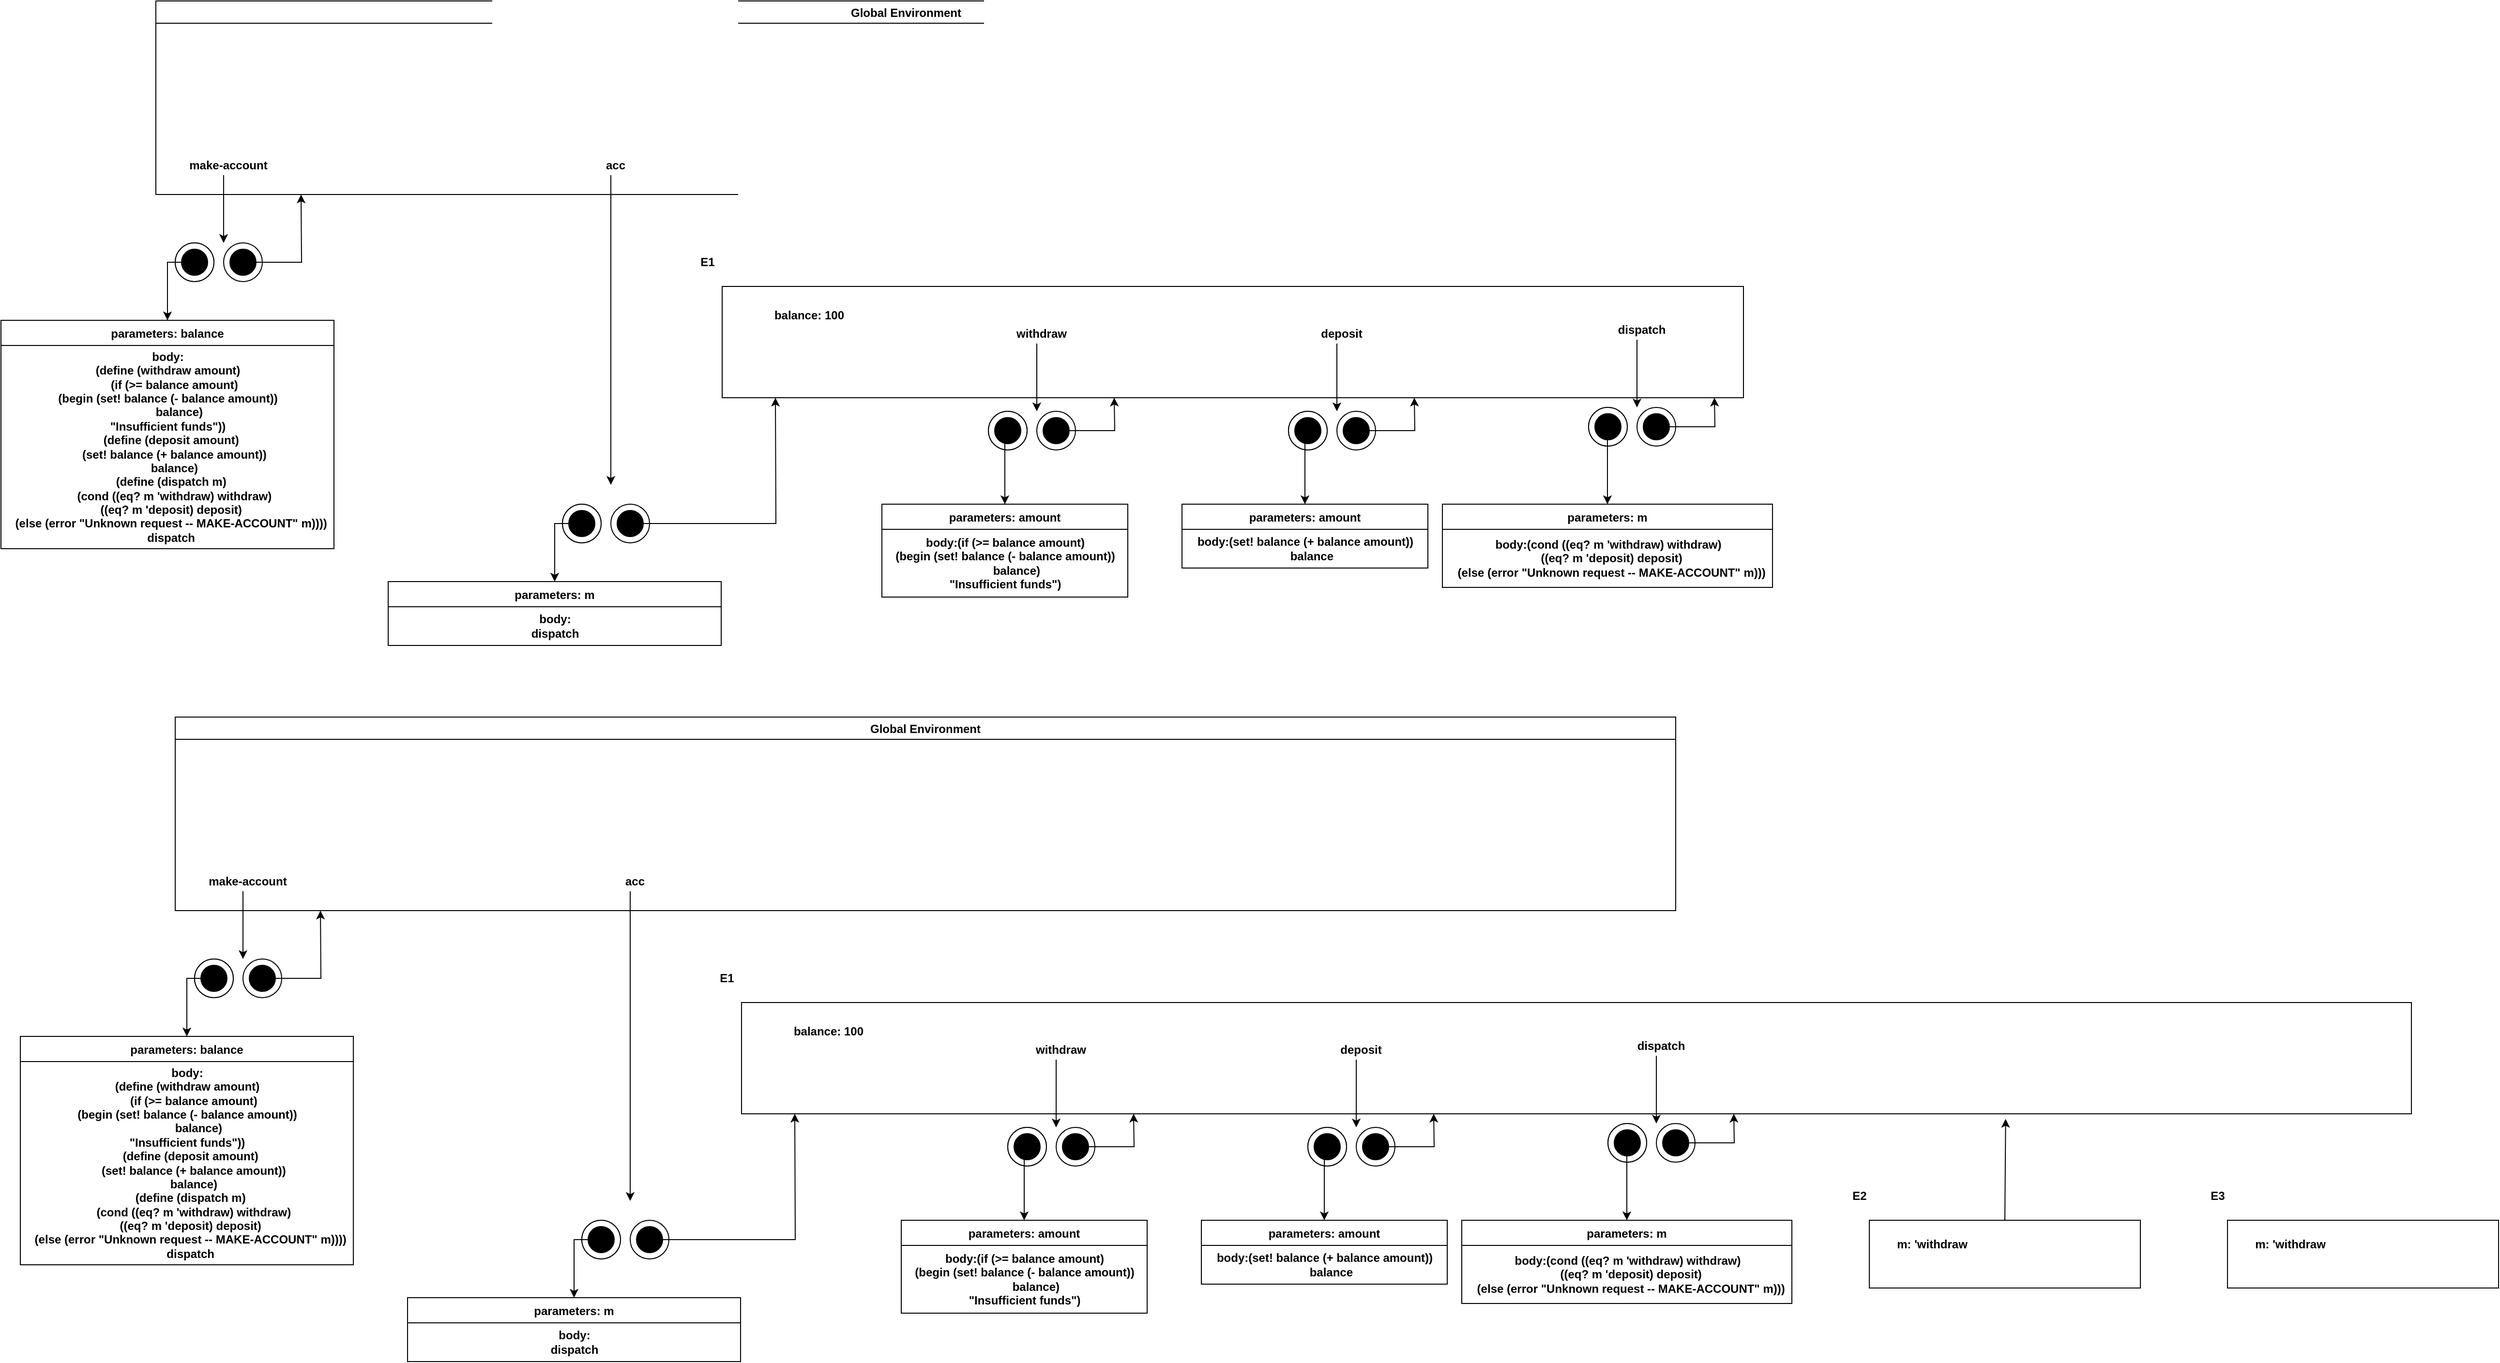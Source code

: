 <mxfile version="20.2.2" type="device"><diagram id="kfDIRKvqegw2uB67PyOM" name="Page-1"><mxGraphModel dx="2723" dy="1016" grid="1" gridSize="10" guides="1" tooltips="1" connect="1" arrows="1" fold="1" page="1" pageScale="1" pageWidth="827" pageHeight="1169" math="0" shadow="0"><root><mxCell id="0"/><mxCell id="1" parent="0"/><mxCell id="6qff64zCj-VwjpIvM6aq-5" value="Global Environment" style="swimlane;labelBackgroundColor=#ffffff;" parent="1" vertex="1"><mxGeometry x="140" y="210" width="1550" height="200" as="geometry"/></mxCell><mxCell id="6qff64zCj-VwjpIvM6aq-6" value="&lt;b&gt;make-account&lt;br&gt;&lt;/b&gt;" style="text;html=1;strokeColor=none;fillColor=none;align=center;verticalAlign=middle;whiteSpace=wrap;rounded=0;labelBackgroundColor=#ffffff;" parent="6qff64zCj-VwjpIvM6aq-5" vertex="1"><mxGeometry x="10" y="160" width="130" height="20" as="geometry"/></mxCell><mxCell id="6qff64zCj-VwjpIvM6aq-7" value="" style="group" parent="1" connectable="0" vertex="1"><mxGeometry x="160" y="460" width="40" height="40" as="geometry"/></mxCell><mxCell id="6qff64zCj-VwjpIvM6aq-8" value="" style="ellipse;whiteSpace=wrap;html=1;aspect=fixed;labelBackgroundColor=#ffffff;" parent="6qff64zCj-VwjpIvM6aq-7" vertex="1"><mxGeometry width="40" height="40" as="geometry"/></mxCell><mxCell id="6qff64zCj-VwjpIvM6aq-9" value="" style="ellipse;whiteSpace=wrap;html=1;aspect=fixed;labelBackgroundColor=#ffffff;strokeWidth=8;fillColor=#000000;" parent="6qff64zCj-VwjpIvM6aq-7" vertex="1"><mxGeometry x="10" y="10" width="20" height="20" as="geometry"/></mxCell><mxCell id="6qff64zCj-VwjpIvM6aq-10" value="" style="group" parent="1" connectable="0" vertex="1"><mxGeometry x="160" y="460" width="40" height="40" as="geometry"/></mxCell><mxCell id="6qff64zCj-VwjpIvM6aq-11" value="" style="ellipse;whiteSpace=wrap;html=1;aspect=fixed;labelBackgroundColor=#ffffff;" parent="6qff64zCj-VwjpIvM6aq-10" vertex="1"><mxGeometry width="40" height="40" as="geometry"/></mxCell><mxCell id="6qff64zCj-VwjpIvM6aq-12" value="" style="ellipse;whiteSpace=wrap;html=1;aspect=fixed;labelBackgroundColor=#ffffff;strokeWidth=8;fillColor=#000000;" parent="6qff64zCj-VwjpIvM6aq-10" vertex="1"><mxGeometry x="10" y="10" width="20" height="20" as="geometry"/></mxCell><mxCell id="6qff64zCj-VwjpIvM6aq-13" value="" style="group" parent="1" connectable="0" vertex="1"><mxGeometry x="210" y="460" width="40" height="40" as="geometry"/></mxCell><mxCell id="6qff64zCj-VwjpIvM6aq-14" value="" style="ellipse;whiteSpace=wrap;html=1;aspect=fixed;labelBackgroundColor=#ffffff;" parent="6qff64zCj-VwjpIvM6aq-13" vertex="1"><mxGeometry width="40" height="40" as="geometry"/></mxCell><mxCell id="6qff64zCj-VwjpIvM6aq-15" value="" style="ellipse;whiteSpace=wrap;html=1;aspect=fixed;labelBackgroundColor=#ffffff;strokeWidth=8;fillColor=#000000;" parent="6qff64zCj-VwjpIvM6aq-13" vertex="1"><mxGeometry x="10" y="10" width="20" height="20" as="geometry"/></mxCell><mxCell id="6qff64zCj-VwjpIvM6aq-16" style="edgeStyle=orthogonalEdgeStyle;rounded=0;orthogonalLoop=1;jettySize=auto;html=1;" parent="1" source="6qff64zCj-VwjpIvM6aq-6" edge="1"><mxGeometry relative="1" as="geometry"><mxPoint x="210" y="460" as="targetPoint"/><Array as="points"><mxPoint x="210" y="370"/></Array></mxGeometry></mxCell><mxCell id="6qff64zCj-VwjpIvM6aq-17" value="parameters: balance" style="swimlane;fontStyle=1;align=center;verticalAlign=top;childLayout=stackLayout;horizontal=1;startSize=26;horizontalStack=0;resizeParent=1;resizeParentMax=0;resizeLast=0;collapsible=1;marginBottom=0;" parent="1" vertex="1"><mxGeometry x="-20" y="540" width="344" height="236" as="geometry"/></mxCell><mxCell id="6qff64zCj-VwjpIvM6aq-18" value="&lt;b&gt;body: &lt;br&gt;&lt;/b&gt;&lt;span style=&quot;background-color: initial;&quot;&gt;&lt;b&gt;(define (withdraw amount)&lt;/b&gt;&lt;/span&gt;&lt;div&gt;&lt;b&gt;&amp;nbsp; &amp;nbsp; (if (&amp;gt;= balance amount)&lt;/b&gt;&lt;/div&gt;&lt;div&gt;&lt;b&gt;&lt;span style=&quot;&quot;&gt;&#9;&lt;/span&gt;(begin (set! balance (- balance amount))&lt;/b&gt;&lt;/div&gt;&lt;div&gt;&lt;b&gt;&lt;span style=&quot;&quot;&gt;&#9;&lt;/span&gt;&amp;nbsp; &amp;nbsp; &amp;nbsp; &amp;nbsp;balance)&lt;/b&gt;&lt;/div&gt;&lt;div&gt;&lt;b&gt;&lt;span style=&quot;&quot;&gt;&#9;&lt;/span&gt;&quot;Insufficient funds&quot;))&lt;/b&gt;&lt;/div&gt;&lt;div&gt;&lt;b&gt;&amp;nbsp; (define (deposit amount)&lt;/b&gt;&lt;/div&gt;&lt;div&gt;&lt;b&gt;&amp;nbsp; &amp;nbsp; (set! balance (+ balance amount))&lt;/b&gt;&lt;/div&gt;&lt;div&gt;&lt;b&gt;&amp;nbsp; &amp;nbsp; balance)&lt;/b&gt;&lt;/div&gt;&lt;div&gt;&lt;b&gt;&amp;nbsp; (define (dispatch m)&lt;/b&gt;&lt;/div&gt;&lt;div&gt;&lt;b&gt;&amp;nbsp; &amp;nbsp; (cond ((eq? m 'withdraw) withdraw)&lt;/b&gt;&lt;/div&gt;&lt;div&gt;&lt;b&gt;&lt;span style=&quot;&quot;&gt;&#9;&lt;/span&gt;&amp;nbsp; ((eq? m 'deposit) deposit)&lt;/b&gt;&lt;/div&gt;&lt;div&gt;&lt;b&gt;&lt;span style=&quot;&quot;&gt;&#9;&lt;/span&gt;&amp;nbsp; (else (error &quot;Unknown request -- MAKE-ACCOUNT&quot; m))))&lt;/b&gt;&lt;/div&gt;&lt;div&gt;&lt;b&gt;&amp;nbsp; dispatch&lt;/b&gt;&lt;/div&gt;" style="text;html=1;align=center;verticalAlign=middle;resizable=0;points=[];autosize=1;strokeColor=none;" parent="6qff64zCj-VwjpIvM6aq-17" vertex="1"><mxGeometry y="26" width="344" height="210" as="geometry"/></mxCell><mxCell id="6qff64zCj-VwjpIvM6aq-19" style="edgeStyle=orthogonalEdgeStyle;rounded=0;orthogonalLoop=1;jettySize=auto;html=1;exitX=0;exitY=0.5;exitDx=0;exitDy=0;entryX=0.5;entryY=0;entryDx=0;entryDy=0;" parent="1" source="6qff64zCj-VwjpIvM6aq-12" target="6qff64zCj-VwjpIvM6aq-17" edge="1"><mxGeometry relative="1" as="geometry"><Array as="points"><mxPoint x="152" y="480"/></Array></mxGeometry></mxCell><mxCell id="6qff64zCj-VwjpIvM6aq-20" style="edgeStyle=orthogonalEdgeStyle;rounded=0;orthogonalLoop=1;jettySize=auto;html=1;exitX=1;exitY=0.5;exitDx=0;exitDy=0;" parent="1" source="6qff64zCj-VwjpIvM6aq-15" edge="1"><mxGeometry relative="1" as="geometry"><mxPoint x="290" y="410" as="targetPoint"/></mxGeometry></mxCell><mxCell id="gnz-Uwk6L6IKroufZcI_-1" value="&lt;b&gt;acc&lt;br&gt;&lt;/b&gt;" style="text;html=1;strokeColor=none;fillColor=none;align=center;verticalAlign=middle;whiteSpace=wrap;rounded=0;labelBackgroundColor=#ffffff;" vertex="1" parent="1"><mxGeometry x="550" y="370" width="130" height="20" as="geometry"/></mxCell><mxCell id="gnz-Uwk6L6IKroufZcI_-2" value="" style="group" connectable="0" vertex="1" parent="1"><mxGeometry x="560" y="730" width="40" height="40" as="geometry"/></mxCell><mxCell id="gnz-Uwk6L6IKroufZcI_-3" value="" style="ellipse;whiteSpace=wrap;html=1;aspect=fixed;labelBackgroundColor=#ffffff;" vertex="1" parent="gnz-Uwk6L6IKroufZcI_-2"><mxGeometry width="40" height="40" as="geometry"/></mxCell><mxCell id="gnz-Uwk6L6IKroufZcI_-4" value="" style="ellipse;whiteSpace=wrap;html=1;aspect=fixed;labelBackgroundColor=#ffffff;strokeWidth=8;fillColor=#000000;" vertex="1" parent="gnz-Uwk6L6IKroufZcI_-2"><mxGeometry x="10" y="10" width="20" height="20" as="geometry"/></mxCell><mxCell id="gnz-Uwk6L6IKroufZcI_-5" value="" style="group" connectable="0" vertex="1" parent="1"><mxGeometry x="560" y="730" width="40" height="40" as="geometry"/></mxCell><mxCell id="gnz-Uwk6L6IKroufZcI_-6" value="" style="ellipse;whiteSpace=wrap;html=1;aspect=fixed;labelBackgroundColor=#ffffff;" vertex="1" parent="gnz-Uwk6L6IKroufZcI_-5"><mxGeometry width="40" height="40" as="geometry"/></mxCell><mxCell id="gnz-Uwk6L6IKroufZcI_-7" value="" style="ellipse;whiteSpace=wrap;html=1;aspect=fixed;labelBackgroundColor=#ffffff;strokeWidth=8;fillColor=#000000;" vertex="1" parent="gnz-Uwk6L6IKroufZcI_-5"><mxGeometry x="10" y="10" width="20" height="20" as="geometry"/></mxCell><mxCell id="gnz-Uwk6L6IKroufZcI_-8" value="" style="group" connectable="0" vertex="1" parent="1"><mxGeometry x="610" y="730" width="40" height="40" as="geometry"/></mxCell><mxCell id="gnz-Uwk6L6IKroufZcI_-9" value="" style="ellipse;whiteSpace=wrap;html=1;aspect=fixed;labelBackgroundColor=#ffffff;" vertex="1" parent="gnz-Uwk6L6IKroufZcI_-8"><mxGeometry width="40" height="40" as="geometry"/></mxCell><mxCell id="gnz-Uwk6L6IKroufZcI_-10" value="" style="ellipse;whiteSpace=wrap;html=1;aspect=fixed;labelBackgroundColor=#ffffff;strokeWidth=8;fillColor=#000000;" vertex="1" parent="gnz-Uwk6L6IKroufZcI_-8"><mxGeometry x="10" y="10" width="20" height="20" as="geometry"/></mxCell><mxCell id="gnz-Uwk6L6IKroufZcI_-11" style="edgeStyle=orthogonalEdgeStyle;rounded=0;orthogonalLoop=1;jettySize=auto;html=1;" edge="1" parent="1" source="gnz-Uwk6L6IKroufZcI_-1"><mxGeometry relative="1" as="geometry"><mxPoint x="610" y="710" as="targetPoint"/><Array as="points"><mxPoint x="610" y="370"/></Array></mxGeometry></mxCell><mxCell id="gnz-Uwk6L6IKroufZcI_-12" value="parameters: m" style="swimlane;fontStyle=1;align=center;verticalAlign=top;childLayout=stackLayout;horizontal=1;startSize=26;horizontalStack=0;resizeParent=1;resizeParentMax=0;resizeLast=0;collapsible=1;marginBottom=0;" vertex="1" parent="1"><mxGeometry x="380" y="810" width="344" height="66" as="geometry"/></mxCell><mxCell id="gnz-Uwk6L6IKroufZcI_-13" value="&lt;b&gt;body: &lt;br&gt;dispatch&lt;/b&gt;" style="text;html=1;align=center;verticalAlign=middle;resizable=0;points=[];autosize=1;strokeColor=none;" vertex="1" parent="gnz-Uwk6L6IKroufZcI_-12"><mxGeometry y="26" width="344" height="40" as="geometry"/></mxCell><mxCell id="gnz-Uwk6L6IKroufZcI_-14" style="edgeStyle=orthogonalEdgeStyle;rounded=0;orthogonalLoop=1;jettySize=auto;html=1;exitX=0;exitY=0.5;exitDx=0;exitDy=0;entryX=0.5;entryY=0;entryDx=0;entryDy=0;" edge="1" parent="1" source="gnz-Uwk6L6IKroufZcI_-7" target="gnz-Uwk6L6IKroufZcI_-12"><mxGeometry relative="1" as="geometry"><Array as="points"><mxPoint x="552" y="750"/></Array></mxGeometry></mxCell><mxCell id="gnz-Uwk6L6IKroufZcI_-15" style="edgeStyle=orthogonalEdgeStyle;rounded=0;orthogonalLoop=1;jettySize=auto;html=1;exitX=1;exitY=0.5;exitDx=0;exitDy=0;" edge="1" parent="1" source="gnz-Uwk6L6IKroufZcI_-10"><mxGeometry relative="1" as="geometry"><mxPoint x="780" y="620" as="targetPoint"/></mxGeometry></mxCell><mxCell id="gnz-Uwk6L6IKroufZcI_-16" value="" style="rounded=0;whiteSpace=wrap;html=1;fillColor=none;gradientColor=default;" vertex="1" parent="1"><mxGeometry x="725" y="505" width="1055" height="115" as="geometry"/></mxCell><mxCell id="gnz-Uwk6L6IKroufZcI_-17" value="&lt;b&gt;balance: 100&lt;/b&gt;" style="text;html=1;strokeColor=none;fillColor=none;align=center;verticalAlign=middle;whiteSpace=wrap;rounded=0;" vertex="1" parent="1"><mxGeometry x="760" y="520" width="110" height="30" as="geometry"/></mxCell><mxCell id="gnz-Uwk6L6IKroufZcI_-18" value="&lt;b&gt;E1&lt;/b&gt;" style="text;html=1;strokeColor=none;fillColor=none;align=center;verticalAlign=middle;whiteSpace=wrap;rounded=0;" vertex="1" parent="1"><mxGeometry x="680" y="465" width="60" height="30" as="geometry"/></mxCell><mxCell id="gnz-Uwk6L6IKroufZcI_-34" value="&lt;b&gt;withdraw&lt;br&gt;&lt;/b&gt;" style="text;html=1;strokeColor=none;fillColor=none;align=center;verticalAlign=middle;whiteSpace=wrap;rounded=0;labelBackgroundColor=#ffffff;" vertex="1" parent="1"><mxGeometry x="990" y="544" width="130" height="20" as="geometry"/></mxCell><mxCell id="gnz-Uwk6L6IKroufZcI_-35" value="" style="group" connectable="0" vertex="1" parent="1"><mxGeometry x="1000" y="634" width="40" height="40" as="geometry"/></mxCell><mxCell id="gnz-Uwk6L6IKroufZcI_-36" value="" style="ellipse;whiteSpace=wrap;html=1;aspect=fixed;labelBackgroundColor=#ffffff;" vertex="1" parent="gnz-Uwk6L6IKroufZcI_-35"><mxGeometry width="40" height="40" as="geometry"/></mxCell><mxCell id="gnz-Uwk6L6IKroufZcI_-37" value="" style="ellipse;whiteSpace=wrap;html=1;aspect=fixed;labelBackgroundColor=#ffffff;strokeWidth=8;fillColor=#000000;" vertex="1" parent="gnz-Uwk6L6IKroufZcI_-35"><mxGeometry x="10" y="10" width="20" height="20" as="geometry"/></mxCell><mxCell id="gnz-Uwk6L6IKroufZcI_-38" value="" style="group" connectable="0" vertex="1" parent="1"><mxGeometry x="1000" y="634" width="40" height="40" as="geometry"/></mxCell><mxCell id="gnz-Uwk6L6IKroufZcI_-39" value="" style="ellipse;whiteSpace=wrap;html=1;aspect=fixed;labelBackgroundColor=#ffffff;" vertex="1" parent="gnz-Uwk6L6IKroufZcI_-38"><mxGeometry width="40" height="40" as="geometry"/></mxCell><mxCell id="gnz-Uwk6L6IKroufZcI_-40" value="" style="ellipse;whiteSpace=wrap;html=1;aspect=fixed;labelBackgroundColor=#ffffff;strokeWidth=8;fillColor=#000000;" vertex="1" parent="gnz-Uwk6L6IKroufZcI_-38"><mxGeometry x="10" y="10" width="20" height="20" as="geometry"/></mxCell><mxCell id="gnz-Uwk6L6IKroufZcI_-41" value="" style="group" connectable="0" vertex="1" parent="1"><mxGeometry x="1050" y="634" width="40" height="40" as="geometry"/></mxCell><mxCell id="gnz-Uwk6L6IKroufZcI_-42" value="" style="ellipse;whiteSpace=wrap;html=1;aspect=fixed;labelBackgroundColor=#ffffff;" vertex="1" parent="gnz-Uwk6L6IKroufZcI_-41"><mxGeometry width="40" height="40" as="geometry"/></mxCell><mxCell id="gnz-Uwk6L6IKroufZcI_-43" value="" style="ellipse;whiteSpace=wrap;html=1;aspect=fixed;labelBackgroundColor=#ffffff;strokeWidth=8;fillColor=#000000;" vertex="1" parent="gnz-Uwk6L6IKroufZcI_-41"><mxGeometry x="10" y="10" width="20" height="20" as="geometry"/></mxCell><mxCell id="gnz-Uwk6L6IKroufZcI_-44" style="edgeStyle=orthogonalEdgeStyle;rounded=0;orthogonalLoop=1;jettySize=auto;html=1;" edge="1" parent="1" source="gnz-Uwk6L6IKroufZcI_-34"><mxGeometry relative="1" as="geometry"><mxPoint x="1050" y="634" as="targetPoint"/><Array as="points"><mxPoint x="1050" y="544"/></Array></mxGeometry></mxCell><mxCell id="gnz-Uwk6L6IKroufZcI_-45" value="parameters: amount" style="swimlane;fontStyle=1;align=center;verticalAlign=top;childLayout=stackLayout;horizontal=1;startSize=26;horizontalStack=0;resizeParent=1;resizeParentMax=0;resizeLast=0;collapsible=1;marginBottom=0;" vertex="1" parent="1"><mxGeometry x="890" y="730" width="254" height="96" as="geometry"/></mxCell><mxCell id="gnz-Uwk6L6IKroufZcI_-46" value="&lt;b&gt;body:&lt;/b&gt;&lt;span style=&quot;background-color: initial;&quot;&gt;&lt;b&gt;(if (&amp;gt;= balance amount)&lt;/b&gt;&lt;/span&gt;&lt;div style=&quot;&quot;&gt;&lt;b&gt;&lt;span style=&quot;&quot;&gt;&#9;&lt;/span&gt;(begin (set! balance (- balance amount))&lt;/b&gt;&lt;/div&gt;&lt;div style=&quot;&quot;&gt;&lt;b&gt;&lt;span style=&quot;&quot;&gt;&#9;&lt;/span&gt;&amp;nbsp; &amp;nbsp; &amp;nbsp; &amp;nbsp;balance)&lt;/b&gt;&lt;/div&gt;&lt;div style=&quot;&quot;&gt;&lt;b&gt;&lt;span style=&quot;&quot;&gt;&#9;&lt;/span&gt;&quot;Insufficient funds&quot;)&lt;/b&gt;&lt;/div&gt;" style="text;html=1;align=center;verticalAlign=middle;resizable=0;points=[];autosize=1;strokeColor=none;" vertex="1" parent="gnz-Uwk6L6IKroufZcI_-45"><mxGeometry y="26" width="254" height="70" as="geometry"/></mxCell><mxCell id="gnz-Uwk6L6IKroufZcI_-48" style="edgeStyle=orthogonalEdgeStyle;rounded=0;orthogonalLoop=1;jettySize=auto;html=1;exitX=1;exitY=0.5;exitDx=0;exitDy=0;" edge="1" parent="1" source="gnz-Uwk6L6IKroufZcI_-43"><mxGeometry relative="1" as="geometry"><mxPoint x="1130" y="620" as="targetPoint"/></mxGeometry></mxCell><mxCell id="gnz-Uwk6L6IKroufZcI_-53" style="edgeStyle=orthogonalEdgeStyle;rounded=0;orthogonalLoop=1;jettySize=auto;html=1;entryX=0.5;entryY=0;entryDx=0;entryDy=0;" edge="1" parent="1" source="gnz-Uwk6L6IKroufZcI_-40" target="gnz-Uwk6L6IKroufZcI_-45"><mxGeometry relative="1" as="geometry"><Array as="points"><mxPoint x="1017" y="690"/><mxPoint x="1017" y="690"/></Array></mxGeometry></mxCell><mxCell id="gnz-Uwk6L6IKroufZcI_-57" value="&lt;b&gt;deposit&lt;br&gt;&lt;/b&gt;" style="text;html=1;strokeColor=none;fillColor=none;align=center;verticalAlign=middle;whiteSpace=wrap;rounded=0;labelBackgroundColor=#ffffff;" vertex="1" parent="1"><mxGeometry x="1300" y="544" width="130" height="20" as="geometry"/></mxCell><mxCell id="gnz-Uwk6L6IKroufZcI_-58" value="" style="group" connectable="0" vertex="1" parent="1"><mxGeometry x="1310" y="634" width="40" height="40" as="geometry"/></mxCell><mxCell id="gnz-Uwk6L6IKroufZcI_-59" value="" style="ellipse;whiteSpace=wrap;html=1;aspect=fixed;labelBackgroundColor=#ffffff;" vertex="1" parent="gnz-Uwk6L6IKroufZcI_-58"><mxGeometry width="40" height="40" as="geometry"/></mxCell><mxCell id="gnz-Uwk6L6IKroufZcI_-60" value="" style="ellipse;whiteSpace=wrap;html=1;aspect=fixed;labelBackgroundColor=#ffffff;strokeWidth=8;fillColor=#000000;" vertex="1" parent="gnz-Uwk6L6IKroufZcI_-58"><mxGeometry x="10" y="10" width="20" height="20" as="geometry"/></mxCell><mxCell id="gnz-Uwk6L6IKroufZcI_-61" value="" style="group" connectable="0" vertex="1" parent="1"><mxGeometry x="1310" y="634" width="40" height="40" as="geometry"/></mxCell><mxCell id="gnz-Uwk6L6IKroufZcI_-62" value="" style="ellipse;whiteSpace=wrap;html=1;aspect=fixed;labelBackgroundColor=#ffffff;" vertex="1" parent="gnz-Uwk6L6IKroufZcI_-61"><mxGeometry width="40" height="40" as="geometry"/></mxCell><mxCell id="gnz-Uwk6L6IKroufZcI_-63" value="" style="ellipse;whiteSpace=wrap;html=1;aspect=fixed;labelBackgroundColor=#ffffff;strokeWidth=8;fillColor=#000000;" vertex="1" parent="gnz-Uwk6L6IKroufZcI_-61"><mxGeometry x="10" y="10" width="20" height="20" as="geometry"/></mxCell><mxCell id="gnz-Uwk6L6IKroufZcI_-64" value="" style="group" connectable="0" vertex="1" parent="1"><mxGeometry x="1360" y="634" width="40" height="40" as="geometry"/></mxCell><mxCell id="gnz-Uwk6L6IKroufZcI_-65" value="" style="ellipse;whiteSpace=wrap;html=1;aspect=fixed;labelBackgroundColor=#ffffff;" vertex="1" parent="gnz-Uwk6L6IKroufZcI_-64"><mxGeometry width="40" height="40" as="geometry"/></mxCell><mxCell id="gnz-Uwk6L6IKroufZcI_-66" value="" style="ellipse;whiteSpace=wrap;html=1;aspect=fixed;labelBackgroundColor=#ffffff;strokeWidth=8;fillColor=#000000;" vertex="1" parent="gnz-Uwk6L6IKroufZcI_-64"><mxGeometry x="10" y="10" width="20" height="20" as="geometry"/></mxCell><mxCell id="gnz-Uwk6L6IKroufZcI_-67" style="edgeStyle=orthogonalEdgeStyle;rounded=0;orthogonalLoop=1;jettySize=auto;html=1;" edge="1" parent="1" source="gnz-Uwk6L6IKroufZcI_-57"><mxGeometry relative="1" as="geometry"><mxPoint x="1360" y="634" as="targetPoint"/><Array as="points"><mxPoint x="1360" y="544"/></Array></mxGeometry></mxCell><mxCell id="gnz-Uwk6L6IKroufZcI_-68" value="parameters: amount" style="swimlane;fontStyle=1;align=center;verticalAlign=top;childLayout=stackLayout;horizontal=1;startSize=26;horizontalStack=0;resizeParent=1;resizeParentMax=0;resizeLast=0;collapsible=1;marginBottom=0;" vertex="1" parent="1"><mxGeometry x="1200" y="730" width="254" height="66" as="geometry"/></mxCell><mxCell id="gnz-Uwk6L6IKroufZcI_-69" value="&lt;b&gt;body:&lt;/b&gt;&lt;span style=&quot;background-color: initial;&quot;&gt;&lt;b&gt;(set! balance (+ balance amount))&lt;/b&gt;&lt;/span&gt;&lt;div&gt;&lt;b&gt;&amp;nbsp; &amp;nbsp; balance&lt;/b&gt;&lt;/div&gt;" style="text;html=1;align=center;verticalAlign=middle;resizable=0;points=[];autosize=1;strokeColor=none;" vertex="1" parent="gnz-Uwk6L6IKroufZcI_-68"><mxGeometry y="26" width="254" height="40" as="geometry"/></mxCell><mxCell id="gnz-Uwk6L6IKroufZcI_-70" style="edgeStyle=orthogonalEdgeStyle;rounded=0;orthogonalLoop=1;jettySize=auto;html=1;exitX=1;exitY=0.5;exitDx=0;exitDy=0;" edge="1" parent="1" source="gnz-Uwk6L6IKroufZcI_-66"><mxGeometry relative="1" as="geometry"><mxPoint x="1440" y="620" as="targetPoint"/></mxGeometry></mxCell><mxCell id="gnz-Uwk6L6IKroufZcI_-71" style="edgeStyle=orthogonalEdgeStyle;rounded=0;orthogonalLoop=1;jettySize=auto;html=1;entryX=0.5;entryY=0;entryDx=0;entryDy=0;" edge="1" parent="1" source="gnz-Uwk6L6IKroufZcI_-63" target="gnz-Uwk6L6IKroufZcI_-68"><mxGeometry relative="1" as="geometry"><Array as="points"><mxPoint x="1327" y="690"/><mxPoint x="1327" y="690"/></Array></mxGeometry></mxCell><mxCell id="gnz-Uwk6L6IKroufZcI_-119" value="&lt;b&gt;dispatch&lt;br&gt;&lt;/b&gt;" style="text;html=1;strokeColor=none;fillColor=none;align=center;verticalAlign=middle;whiteSpace=wrap;rounded=0;labelBackgroundColor=#ffffff;" vertex="1" parent="1"><mxGeometry x="1610" y="540" width="130" height="20" as="geometry"/></mxCell><mxCell id="gnz-Uwk6L6IKroufZcI_-120" value="" style="group" connectable="0" vertex="1" parent="1"><mxGeometry x="1620" y="630" width="40" height="40" as="geometry"/></mxCell><mxCell id="gnz-Uwk6L6IKroufZcI_-121" value="" style="ellipse;whiteSpace=wrap;html=1;aspect=fixed;labelBackgroundColor=#ffffff;" vertex="1" parent="gnz-Uwk6L6IKroufZcI_-120"><mxGeometry width="40" height="40" as="geometry"/></mxCell><mxCell id="gnz-Uwk6L6IKroufZcI_-122" value="" style="ellipse;whiteSpace=wrap;html=1;aspect=fixed;labelBackgroundColor=#ffffff;strokeWidth=8;fillColor=#000000;" vertex="1" parent="gnz-Uwk6L6IKroufZcI_-120"><mxGeometry x="10" y="10" width="20" height="20" as="geometry"/></mxCell><mxCell id="gnz-Uwk6L6IKroufZcI_-123" value="" style="group" connectable="0" vertex="1" parent="1"><mxGeometry x="1620" y="630" width="40" height="40" as="geometry"/></mxCell><mxCell id="gnz-Uwk6L6IKroufZcI_-124" value="" style="ellipse;whiteSpace=wrap;html=1;aspect=fixed;labelBackgroundColor=#ffffff;" vertex="1" parent="gnz-Uwk6L6IKroufZcI_-123"><mxGeometry width="40" height="40" as="geometry"/></mxCell><mxCell id="gnz-Uwk6L6IKroufZcI_-125" value="" style="ellipse;whiteSpace=wrap;html=1;aspect=fixed;labelBackgroundColor=#ffffff;strokeWidth=8;fillColor=#000000;" vertex="1" parent="gnz-Uwk6L6IKroufZcI_-123"><mxGeometry x="10" y="10" width="20" height="20" as="geometry"/></mxCell><mxCell id="gnz-Uwk6L6IKroufZcI_-126" value="" style="group" connectable="0" vertex="1" parent="1"><mxGeometry x="1670" y="630" width="40" height="40" as="geometry"/></mxCell><mxCell id="gnz-Uwk6L6IKroufZcI_-127" value="" style="ellipse;whiteSpace=wrap;html=1;aspect=fixed;labelBackgroundColor=#ffffff;" vertex="1" parent="gnz-Uwk6L6IKroufZcI_-126"><mxGeometry width="40" height="40" as="geometry"/></mxCell><mxCell id="gnz-Uwk6L6IKroufZcI_-128" value="" style="ellipse;whiteSpace=wrap;html=1;aspect=fixed;labelBackgroundColor=#ffffff;strokeWidth=8;fillColor=#000000;" vertex="1" parent="gnz-Uwk6L6IKroufZcI_-126"><mxGeometry x="10" y="10" width="20" height="20" as="geometry"/></mxCell><mxCell id="gnz-Uwk6L6IKroufZcI_-129" style="edgeStyle=orthogonalEdgeStyle;rounded=0;orthogonalLoop=1;jettySize=auto;html=1;" edge="1" parent="1" source="gnz-Uwk6L6IKroufZcI_-119"><mxGeometry relative="1" as="geometry"><mxPoint x="1670" y="630" as="targetPoint"/><Array as="points"><mxPoint x="1670" y="540"/></Array></mxGeometry></mxCell><mxCell id="gnz-Uwk6L6IKroufZcI_-130" value="parameters: m" style="swimlane;fontStyle=1;align=center;verticalAlign=top;childLayout=stackLayout;horizontal=1;startSize=26;horizontalStack=0;resizeParent=1;resizeParentMax=0;resizeLast=0;collapsible=1;marginBottom=0;" vertex="1" parent="1"><mxGeometry x="1469" y="730" width="341" height="86" as="geometry"/></mxCell><mxCell id="gnz-Uwk6L6IKroufZcI_-131" value="&lt;b&gt;body:&lt;/b&gt;&lt;span style=&quot;background-color: initial;&quot;&gt;&lt;b&gt;(cond ((eq? m 'withdraw) withdraw)&lt;/b&gt;&lt;/span&gt;&lt;div&gt;&lt;b&gt;&lt;span style=&quot;&quot;&gt;&#9;&lt;/span&gt;&amp;nbsp; ((eq? m 'deposit) deposit)&lt;/b&gt;&lt;/div&gt;&lt;div&gt;&lt;b&gt;&lt;span style=&quot;&quot;&gt;&#9;&lt;/span&gt;&amp;nbsp; (else (error &quot;Unknown request -- MAKE-ACCOUNT&quot; m)))&lt;/b&gt;&lt;/div&gt;" style="text;html=1;align=center;verticalAlign=middle;resizable=0;points=[];autosize=1;strokeColor=none;" vertex="1" parent="gnz-Uwk6L6IKroufZcI_-130"><mxGeometry y="26" width="341" height="60" as="geometry"/></mxCell><mxCell id="gnz-Uwk6L6IKroufZcI_-132" style="edgeStyle=orthogonalEdgeStyle;rounded=0;orthogonalLoop=1;jettySize=auto;html=1;exitX=1;exitY=0.5;exitDx=0;exitDy=0;" edge="1" parent="1" source="gnz-Uwk6L6IKroufZcI_-128"><mxGeometry relative="1" as="geometry"><mxPoint x="1750" y="620" as="targetPoint"/></mxGeometry></mxCell><mxCell id="gnz-Uwk6L6IKroufZcI_-133" style="edgeStyle=orthogonalEdgeStyle;rounded=0;orthogonalLoop=1;jettySize=auto;html=1;entryX=0.5;entryY=0;entryDx=0;entryDy=0;" edge="1" parent="1" source="gnz-Uwk6L6IKroufZcI_-125" target="gnz-Uwk6L6IKroufZcI_-130"><mxGeometry relative="1" as="geometry"><Array as="points"><mxPoint x="1640" y="650"/><mxPoint x="1640" y="690"/></Array></mxGeometry></mxCell><mxCell id="gnz-Uwk6L6IKroufZcI_-135" value="Global Environment" style="swimlane;labelBackgroundColor=#ffffff;" vertex="1" parent="1"><mxGeometry x="160" y="950" width="1550" height="200" as="geometry"/></mxCell><mxCell id="gnz-Uwk6L6IKroufZcI_-136" value="&lt;b&gt;make-account&lt;br&gt;&lt;/b&gt;" style="text;html=1;strokeColor=none;fillColor=none;align=center;verticalAlign=middle;whiteSpace=wrap;rounded=0;labelBackgroundColor=#ffffff;" vertex="1" parent="gnz-Uwk6L6IKroufZcI_-135"><mxGeometry x="10" y="160" width="130" height="20" as="geometry"/></mxCell><mxCell id="gnz-Uwk6L6IKroufZcI_-137" value="" style="group" connectable="0" vertex="1" parent="1"><mxGeometry x="180" y="1200" width="40" height="40" as="geometry"/></mxCell><mxCell id="gnz-Uwk6L6IKroufZcI_-138" value="" style="ellipse;whiteSpace=wrap;html=1;aspect=fixed;labelBackgroundColor=#ffffff;" vertex="1" parent="gnz-Uwk6L6IKroufZcI_-137"><mxGeometry width="40" height="40" as="geometry"/></mxCell><mxCell id="gnz-Uwk6L6IKroufZcI_-139" value="" style="ellipse;whiteSpace=wrap;html=1;aspect=fixed;labelBackgroundColor=#ffffff;strokeWidth=8;fillColor=#000000;" vertex="1" parent="gnz-Uwk6L6IKroufZcI_-137"><mxGeometry x="10" y="10" width="20" height="20" as="geometry"/></mxCell><mxCell id="gnz-Uwk6L6IKroufZcI_-140" value="" style="group" connectable="0" vertex="1" parent="1"><mxGeometry x="180" y="1200" width="40" height="40" as="geometry"/></mxCell><mxCell id="gnz-Uwk6L6IKroufZcI_-141" value="" style="ellipse;whiteSpace=wrap;html=1;aspect=fixed;labelBackgroundColor=#ffffff;" vertex="1" parent="gnz-Uwk6L6IKroufZcI_-140"><mxGeometry width="40" height="40" as="geometry"/></mxCell><mxCell id="gnz-Uwk6L6IKroufZcI_-142" value="" style="ellipse;whiteSpace=wrap;html=1;aspect=fixed;labelBackgroundColor=#ffffff;strokeWidth=8;fillColor=#000000;" vertex="1" parent="gnz-Uwk6L6IKroufZcI_-140"><mxGeometry x="10" y="10" width="20" height="20" as="geometry"/></mxCell><mxCell id="gnz-Uwk6L6IKroufZcI_-143" value="" style="group" connectable="0" vertex="1" parent="1"><mxGeometry x="230" y="1200" width="40" height="40" as="geometry"/></mxCell><mxCell id="gnz-Uwk6L6IKroufZcI_-144" value="" style="ellipse;whiteSpace=wrap;html=1;aspect=fixed;labelBackgroundColor=#ffffff;" vertex="1" parent="gnz-Uwk6L6IKroufZcI_-143"><mxGeometry width="40" height="40" as="geometry"/></mxCell><mxCell id="gnz-Uwk6L6IKroufZcI_-145" value="" style="ellipse;whiteSpace=wrap;html=1;aspect=fixed;labelBackgroundColor=#ffffff;strokeWidth=8;fillColor=#000000;" vertex="1" parent="gnz-Uwk6L6IKroufZcI_-143"><mxGeometry x="10" y="10" width="20" height="20" as="geometry"/></mxCell><mxCell id="gnz-Uwk6L6IKroufZcI_-146" style="edgeStyle=orthogonalEdgeStyle;rounded=0;orthogonalLoop=1;jettySize=auto;html=1;" edge="1" parent="1" source="gnz-Uwk6L6IKroufZcI_-136"><mxGeometry relative="1" as="geometry"><mxPoint x="230" y="1200" as="targetPoint"/><Array as="points"><mxPoint x="230" y="1110"/></Array></mxGeometry></mxCell><mxCell id="gnz-Uwk6L6IKroufZcI_-147" value="parameters: balance" style="swimlane;fontStyle=1;align=center;verticalAlign=top;childLayout=stackLayout;horizontal=1;startSize=26;horizontalStack=0;resizeParent=1;resizeParentMax=0;resizeLast=0;collapsible=1;marginBottom=0;" vertex="1" parent="1"><mxGeometry y="1280" width="344" height="236" as="geometry"/></mxCell><mxCell id="gnz-Uwk6L6IKroufZcI_-148" value="&lt;b&gt;body: &lt;br&gt;&lt;/b&gt;&lt;span style=&quot;background-color: initial;&quot;&gt;&lt;b&gt;(define (withdraw amount)&lt;/b&gt;&lt;/span&gt;&lt;div&gt;&lt;b&gt;&amp;nbsp; &amp;nbsp; (if (&amp;gt;= balance amount)&lt;/b&gt;&lt;/div&gt;&lt;div&gt;&lt;b&gt;&lt;span style=&quot;&quot;&gt;&#9;&lt;/span&gt;(begin (set! balance (- balance amount))&lt;/b&gt;&lt;/div&gt;&lt;div&gt;&lt;b&gt;&lt;span style=&quot;&quot;&gt;&#9;&lt;/span&gt;&amp;nbsp; &amp;nbsp; &amp;nbsp; &amp;nbsp;balance)&lt;/b&gt;&lt;/div&gt;&lt;div&gt;&lt;b&gt;&lt;span style=&quot;&quot;&gt;&#9;&lt;/span&gt;&quot;Insufficient funds&quot;))&lt;/b&gt;&lt;/div&gt;&lt;div&gt;&lt;b&gt;&amp;nbsp; (define (deposit amount)&lt;/b&gt;&lt;/div&gt;&lt;div&gt;&lt;b&gt;&amp;nbsp; &amp;nbsp; (set! balance (+ balance amount))&lt;/b&gt;&lt;/div&gt;&lt;div&gt;&lt;b&gt;&amp;nbsp; &amp;nbsp; balance)&lt;/b&gt;&lt;/div&gt;&lt;div&gt;&lt;b&gt;&amp;nbsp; (define (dispatch m)&lt;/b&gt;&lt;/div&gt;&lt;div&gt;&lt;b&gt;&amp;nbsp; &amp;nbsp; (cond ((eq? m 'withdraw) withdraw)&lt;/b&gt;&lt;/div&gt;&lt;div&gt;&lt;b&gt;&lt;span style=&quot;&quot;&gt;&#9;&lt;/span&gt;&amp;nbsp; ((eq? m 'deposit) deposit)&lt;/b&gt;&lt;/div&gt;&lt;div&gt;&lt;b&gt;&lt;span style=&quot;&quot;&gt;&#9;&lt;/span&gt;&amp;nbsp; (else (error &quot;Unknown request -- MAKE-ACCOUNT&quot; m))))&lt;/b&gt;&lt;/div&gt;&lt;div&gt;&lt;b&gt;&amp;nbsp; dispatch&lt;/b&gt;&lt;/div&gt;" style="text;html=1;align=center;verticalAlign=middle;resizable=0;points=[];autosize=1;strokeColor=none;" vertex="1" parent="gnz-Uwk6L6IKroufZcI_-147"><mxGeometry y="26" width="344" height="210" as="geometry"/></mxCell><mxCell id="gnz-Uwk6L6IKroufZcI_-149" style="edgeStyle=orthogonalEdgeStyle;rounded=0;orthogonalLoop=1;jettySize=auto;html=1;exitX=0;exitY=0.5;exitDx=0;exitDy=0;entryX=0.5;entryY=0;entryDx=0;entryDy=0;" edge="1" parent="1" source="gnz-Uwk6L6IKroufZcI_-142" target="gnz-Uwk6L6IKroufZcI_-147"><mxGeometry relative="1" as="geometry"><Array as="points"><mxPoint x="172" y="1220"/></Array></mxGeometry></mxCell><mxCell id="gnz-Uwk6L6IKroufZcI_-150" style="edgeStyle=orthogonalEdgeStyle;rounded=0;orthogonalLoop=1;jettySize=auto;html=1;exitX=1;exitY=0.5;exitDx=0;exitDy=0;" edge="1" parent="1" source="gnz-Uwk6L6IKroufZcI_-145"><mxGeometry relative="1" as="geometry"><mxPoint x="310" y="1150" as="targetPoint"/></mxGeometry></mxCell><mxCell id="gnz-Uwk6L6IKroufZcI_-151" value="&lt;b&gt;acc&lt;br&gt;&lt;/b&gt;" style="text;html=1;strokeColor=none;fillColor=none;align=center;verticalAlign=middle;whiteSpace=wrap;rounded=0;labelBackgroundColor=#ffffff;" vertex="1" parent="1"><mxGeometry x="570" y="1110" width="130" height="20" as="geometry"/></mxCell><mxCell id="gnz-Uwk6L6IKroufZcI_-152" value="" style="group" connectable="0" vertex="1" parent="1"><mxGeometry x="580" y="1470" width="40" height="40" as="geometry"/></mxCell><mxCell id="gnz-Uwk6L6IKroufZcI_-153" value="" style="ellipse;whiteSpace=wrap;html=1;aspect=fixed;labelBackgroundColor=#ffffff;" vertex="1" parent="gnz-Uwk6L6IKroufZcI_-152"><mxGeometry width="40" height="40" as="geometry"/></mxCell><mxCell id="gnz-Uwk6L6IKroufZcI_-154" value="" style="ellipse;whiteSpace=wrap;html=1;aspect=fixed;labelBackgroundColor=#ffffff;strokeWidth=8;fillColor=#000000;" vertex="1" parent="gnz-Uwk6L6IKroufZcI_-152"><mxGeometry x="10" y="10" width="20" height="20" as="geometry"/></mxCell><mxCell id="gnz-Uwk6L6IKroufZcI_-155" value="" style="group" connectable="0" vertex="1" parent="1"><mxGeometry x="580" y="1470" width="40" height="40" as="geometry"/></mxCell><mxCell id="gnz-Uwk6L6IKroufZcI_-156" value="" style="ellipse;whiteSpace=wrap;html=1;aspect=fixed;labelBackgroundColor=#ffffff;" vertex="1" parent="gnz-Uwk6L6IKroufZcI_-155"><mxGeometry width="40" height="40" as="geometry"/></mxCell><mxCell id="gnz-Uwk6L6IKroufZcI_-157" value="" style="ellipse;whiteSpace=wrap;html=1;aspect=fixed;labelBackgroundColor=#ffffff;strokeWidth=8;fillColor=#000000;" vertex="1" parent="gnz-Uwk6L6IKroufZcI_-155"><mxGeometry x="10" y="10" width="20" height="20" as="geometry"/></mxCell><mxCell id="gnz-Uwk6L6IKroufZcI_-158" value="" style="group" connectable="0" vertex="1" parent="1"><mxGeometry x="630" y="1470" width="40" height="40" as="geometry"/></mxCell><mxCell id="gnz-Uwk6L6IKroufZcI_-159" value="" style="ellipse;whiteSpace=wrap;html=1;aspect=fixed;labelBackgroundColor=#ffffff;" vertex="1" parent="gnz-Uwk6L6IKroufZcI_-158"><mxGeometry width="40" height="40" as="geometry"/></mxCell><mxCell id="gnz-Uwk6L6IKroufZcI_-160" value="" style="ellipse;whiteSpace=wrap;html=1;aspect=fixed;labelBackgroundColor=#ffffff;strokeWidth=8;fillColor=#000000;" vertex="1" parent="gnz-Uwk6L6IKroufZcI_-158"><mxGeometry x="10" y="10" width="20" height="20" as="geometry"/></mxCell><mxCell id="gnz-Uwk6L6IKroufZcI_-161" style="edgeStyle=orthogonalEdgeStyle;rounded=0;orthogonalLoop=1;jettySize=auto;html=1;" edge="1" parent="1" source="gnz-Uwk6L6IKroufZcI_-151"><mxGeometry relative="1" as="geometry"><mxPoint x="630" y="1450" as="targetPoint"/><Array as="points"><mxPoint x="630" y="1110"/></Array></mxGeometry></mxCell><mxCell id="gnz-Uwk6L6IKroufZcI_-162" value="parameters: m" style="swimlane;fontStyle=1;align=center;verticalAlign=top;childLayout=stackLayout;horizontal=1;startSize=26;horizontalStack=0;resizeParent=1;resizeParentMax=0;resizeLast=0;collapsible=1;marginBottom=0;" vertex="1" parent="1"><mxGeometry x="400" y="1550" width="344" height="66" as="geometry"/></mxCell><mxCell id="gnz-Uwk6L6IKroufZcI_-163" value="&lt;b&gt;body: &lt;br&gt;dispatch&lt;/b&gt;" style="text;html=1;align=center;verticalAlign=middle;resizable=0;points=[];autosize=1;strokeColor=none;" vertex="1" parent="gnz-Uwk6L6IKroufZcI_-162"><mxGeometry y="26" width="344" height="40" as="geometry"/></mxCell><mxCell id="gnz-Uwk6L6IKroufZcI_-164" style="edgeStyle=orthogonalEdgeStyle;rounded=0;orthogonalLoop=1;jettySize=auto;html=1;exitX=0;exitY=0.5;exitDx=0;exitDy=0;entryX=0.5;entryY=0;entryDx=0;entryDy=0;" edge="1" parent="1" source="gnz-Uwk6L6IKroufZcI_-157" target="gnz-Uwk6L6IKroufZcI_-162"><mxGeometry relative="1" as="geometry"><Array as="points"><mxPoint x="572" y="1490"/></Array></mxGeometry></mxCell><mxCell id="gnz-Uwk6L6IKroufZcI_-165" style="edgeStyle=orthogonalEdgeStyle;rounded=0;orthogonalLoop=1;jettySize=auto;html=1;exitX=1;exitY=0.5;exitDx=0;exitDy=0;" edge="1" parent="1" source="gnz-Uwk6L6IKroufZcI_-160"><mxGeometry relative="1" as="geometry"><mxPoint x="800" y="1360" as="targetPoint"/></mxGeometry></mxCell><mxCell id="gnz-Uwk6L6IKroufZcI_-166" value="" style="rounded=0;whiteSpace=wrap;html=1;fillColor=none;gradientColor=default;" vertex="1" parent="1"><mxGeometry x="745" y="1245" width="1725" height="115" as="geometry"/></mxCell><mxCell id="gnz-Uwk6L6IKroufZcI_-167" value="&lt;b&gt;balance: 100&lt;/b&gt;" style="text;html=1;strokeColor=none;fillColor=none;align=center;verticalAlign=middle;whiteSpace=wrap;rounded=0;" vertex="1" parent="1"><mxGeometry x="780" y="1260" width="110" height="30" as="geometry"/></mxCell><mxCell id="gnz-Uwk6L6IKroufZcI_-168" value="&lt;b&gt;E1&lt;/b&gt;" style="text;html=1;strokeColor=none;fillColor=none;align=center;verticalAlign=middle;whiteSpace=wrap;rounded=0;" vertex="1" parent="1"><mxGeometry x="700" y="1205" width="60" height="30" as="geometry"/></mxCell><mxCell id="gnz-Uwk6L6IKroufZcI_-169" value="&lt;b&gt;withdraw&lt;br&gt;&lt;/b&gt;" style="text;html=1;strokeColor=none;fillColor=none;align=center;verticalAlign=middle;whiteSpace=wrap;rounded=0;labelBackgroundColor=#ffffff;" vertex="1" parent="1"><mxGeometry x="1010" y="1284" width="130" height="20" as="geometry"/></mxCell><mxCell id="gnz-Uwk6L6IKroufZcI_-170" value="" style="group" connectable="0" vertex="1" parent="1"><mxGeometry x="1020" y="1374" width="40" height="40" as="geometry"/></mxCell><mxCell id="gnz-Uwk6L6IKroufZcI_-171" value="" style="ellipse;whiteSpace=wrap;html=1;aspect=fixed;labelBackgroundColor=#ffffff;" vertex="1" parent="gnz-Uwk6L6IKroufZcI_-170"><mxGeometry width="40" height="40" as="geometry"/></mxCell><mxCell id="gnz-Uwk6L6IKroufZcI_-172" value="" style="ellipse;whiteSpace=wrap;html=1;aspect=fixed;labelBackgroundColor=#ffffff;strokeWidth=8;fillColor=#000000;" vertex="1" parent="gnz-Uwk6L6IKroufZcI_-170"><mxGeometry x="10" y="10" width="20" height="20" as="geometry"/></mxCell><mxCell id="gnz-Uwk6L6IKroufZcI_-173" value="" style="group" connectable="0" vertex="1" parent="1"><mxGeometry x="1020" y="1374" width="40" height="40" as="geometry"/></mxCell><mxCell id="gnz-Uwk6L6IKroufZcI_-174" value="" style="ellipse;whiteSpace=wrap;html=1;aspect=fixed;labelBackgroundColor=#ffffff;" vertex="1" parent="gnz-Uwk6L6IKroufZcI_-173"><mxGeometry width="40" height="40" as="geometry"/></mxCell><mxCell id="gnz-Uwk6L6IKroufZcI_-175" value="" style="ellipse;whiteSpace=wrap;html=1;aspect=fixed;labelBackgroundColor=#ffffff;strokeWidth=8;fillColor=#000000;" vertex="1" parent="gnz-Uwk6L6IKroufZcI_-173"><mxGeometry x="10" y="10" width="20" height="20" as="geometry"/></mxCell><mxCell id="gnz-Uwk6L6IKroufZcI_-176" value="" style="group" connectable="0" vertex="1" parent="1"><mxGeometry x="1070" y="1374" width="40" height="40" as="geometry"/></mxCell><mxCell id="gnz-Uwk6L6IKroufZcI_-177" value="" style="ellipse;whiteSpace=wrap;html=1;aspect=fixed;labelBackgroundColor=#ffffff;" vertex="1" parent="gnz-Uwk6L6IKroufZcI_-176"><mxGeometry width="40" height="40" as="geometry"/></mxCell><mxCell id="gnz-Uwk6L6IKroufZcI_-178" value="" style="ellipse;whiteSpace=wrap;html=1;aspect=fixed;labelBackgroundColor=#ffffff;strokeWidth=8;fillColor=#000000;" vertex="1" parent="gnz-Uwk6L6IKroufZcI_-176"><mxGeometry x="10" y="10" width="20" height="20" as="geometry"/></mxCell><mxCell id="gnz-Uwk6L6IKroufZcI_-179" style="edgeStyle=orthogonalEdgeStyle;rounded=0;orthogonalLoop=1;jettySize=auto;html=1;" edge="1" parent="1" source="gnz-Uwk6L6IKroufZcI_-169"><mxGeometry relative="1" as="geometry"><mxPoint x="1070" y="1374" as="targetPoint"/><Array as="points"><mxPoint x="1070" y="1284"/></Array></mxGeometry></mxCell><mxCell id="gnz-Uwk6L6IKroufZcI_-180" value="parameters: amount" style="swimlane;fontStyle=1;align=center;verticalAlign=top;childLayout=stackLayout;horizontal=1;startSize=26;horizontalStack=0;resizeParent=1;resizeParentMax=0;resizeLast=0;collapsible=1;marginBottom=0;" vertex="1" parent="1"><mxGeometry x="910" y="1470" width="254" height="96" as="geometry"/></mxCell><mxCell id="gnz-Uwk6L6IKroufZcI_-181" value="&lt;b&gt;body:&lt;/b&gt;&lt;span style=&quot;background-color: initial;&quot;&gt;&lt;b&gt;(if (&amp;gt;= balance amount)&lt;/b&gt;&lt;/span&gt;&lt;div style=&quot;&quot;&gt;&lt;b&gt;&lt;span style=&quot;&quot;&gt;&#9;&lt;/span&gt;(begin (set! balance (- balance amount))&lt;/b&gt;&lt;/div&gt;&lt;div style=&quot;&quot;&gt;&lt;b&gt;&lt;span style=&quot;&quot;&gt;&#9;&lt;/span&gt;&amp;nbsp; &amp;nbsp; &amp;nbsp; &amp;nbsp;balance)&lt;/b&gt;&lt;/div&gt;&lt;div style=&quot;&quot;&gt;&lt;b&gt;&lt;span style=&quot;&quot;&gt;&#9;&lt;/span&gt;&quot;Insufficient funds&quot;)&lt;/b&gt;&lt;/div&gt;" style="text;html=1;align=center;verticalAlign=middle;resizable=0;points=[];autosize=1;strokeColor=none;" vertex="1" parent="gnz-Uwk6L6IKroufZcI_-180"><mxGeometry y="26" width="254" height="70" as="geometry"/></mxCell><mxCell id="gnz-Uwk6L6IKroufZcI_-182" style="edgeStyle=orthogonalEdgeStyle;rounded=0;orthogonalLoop=1;jettySize=auto;html=1;exitX=1;exitY=0.5;exitDx=0;exitDy=0;" edge="1" parent="1" source="gnz-Uwk6L6IKroufZcI_-178"><mxGeometry relative="1" as="geometry"><mxPoint x="1150" y="1360" as="targetPoint"/></mxGeometry></mxCell><mxCell id="gnz-Uwk6L6IKroufZcI_-183" style="edgeStyle=orthogonalEdgeStyle;rounded=0;orthogonalLoop=1;jettySize=auto;html=1;entryX=0.5;entryY=0;entryDx=0;entryDy=0;" edge="1" parent="1" source="gnz-Uwk6L6IKroufZcI_-175" target="gnz-Uwk6L6IKroufZcI_-180"><mxGeometry relative="1" as="geometry"><Array as="points"><mxPoint x="1037" y="1430"/><mxPoint x="1037" y="1430"/></Array></mxGeometry></mxCell><mxCell id="gnz-Uwk6L6IKroufZcI_-184" value="&lt;b&gt;deposit&lt;br&gt;&lt;/b&gt;" style="text;html=1;strokeColor=none;fillColor=none;align=center;verticalAlign=middle;whiteSpace=wrap;rounded=0;labelBackgroundColor=#ffffff;" vertex="1" parent="1"><mxGeometry x="1320" y="1284" width="130" height="20" as="geometry"/></mxCell><mxCell id="gnz-Uwk6L6IKroufZcI_-185" value="" style="group" connectable="0" vertex="1" parent="1"><mxGeometry x="1330" y="1374" width="40" height="40" as="geometry"/></mxCell><mxCell id="gnz-Uwk6L6IKroufZcI_-186" value="" style="ellipse;whiteSpace=wrap;html=1;aspect=fixed;labelBackgroundColor=#ffffff;" vertex="1" parent="gnz-Uwk6L6IKroufZcI_-185"><mxGeometry width="40" height="40" as="geometry"/></mxCell><mxCell id="gnz-Uwk6L6IKroufZcI_-187" value="" style="ellipse;whiteSpace=wrap;html=1;aspect=fixed;labelBackgroundColor=#ffffff;strokeWidth=8;fillColor=#000000;" vertex="1" parent="gnz-Uwk6L6IKroufZcI_-185"><mxGeometry x="10" y="10" width="20" height="20" as="geometry"/></mxCell><mxCell id="gnz-Uwk6L6IKroufZcI_-188" value="" style="group" connectable="0" vertex="1" parent="1"><mxGeometry x="1330" y="1374" width="40" height="40" as="geometry"/></mxCell><mxCell id="gnz-Uwk6L6IKroufZcI_-189" value="" style="ellipse;whiteSpace=wrap;html=1;aspect=fixed;labelBackgroundColor=#ffffff;" vertex="1" parent="gnz-Uwk6L6IKroufZcI_-188"><mxGeometry width="40" height="40" as="geometry"/></mxCell><mxCell id="gnz-Uwk6L6IKroufZcI_-190" value="" style="ellipse;whiteSpace=wrap;html=1;aspect=fixed;labelBackgroundColor=#ffffff;strokeWidth=8;fillColor=#000000;" vertex="1" parent="gnz-Uwk6L6IKroufZcI_-188"><mxGeometry x="10" y="10" width="20" height="20" as="geometry"/></mxCell><mxCell id="gnz-Uwk6L6IKroufZcI_-191" value="" style="group" connectable="0" vertex="1" parent="1"><mxGeometry x="1380" y="1374" width="40" height="40" as="geometry"/></mxCell><mxCell id="gnz-Uwk6L6IKroufZcI_-192" value="" style="ellipse;whiteSpace=wrap;html=1;aspect=fixed;labelBackgroundColor=#ffffff;" vertex="1" parent="gnz-Uwk6L6IKroufZcI_-191"><mxGeometry width="40" height="40" as="geometry"/></mxCell><mxCell id="gnz-Uwk6L6IKroufZcI_-193" value="" style="ellipse;whiteSpace=wrap;html=1;aspect=fixed;labelBackgroundColor=#ffffff;strokeWidth=8;fillColor=#000000;" vertex="1" parent="gnz-Uwk6L6IKroufZcI_-191"><mxGeometry x="10" y="10" width="20" height="20" as="geometry"/></mxCell><mxCell id="gnz-Uwk6L6IKroufZcI_-194" style="edgeStyle=orthogonalEdgeStyle;rounded=0;orthogonalLoop=1;jettySize=auto;html=1;" edge="1" parent="1" source="gnz-Uwk6L6IKroufZcI_-184"><mxGeometry relative="1" as="geometry"><mxPoint x="1380" y="1374" as="targetPoint"/><Array as="points"><mxPoint x="1380" y="1284"/></Array></mxGeometry></mxCell><mxCell id="gnz-Uwk6L6IKroufZcI_-195" value="parameters: amount" style="swimlane;fontStyle=1;align=center;verticalAlign=top;childLayout=stackLayout;horizontal=1;startSize=26;horizontalStack=0;resizeParent=1;resizeParentMax=0;resizeLast=0;collapsible=1;marginBottom=0;" vertex="1" parent="1"><mxGeometry x="1220" y="1470" width="254" height="66" as="geometry"/></mxCell><mxCell id="gnz-Uwk6L6IKroufZcI_-196" value="&lt;b&gt;body:&lt;/b&gt;&lt;span style=&quot;background-color: initial;&quot;&gt;&lt;b&gt;(set! balance (+ balance amount))&lt;/b&gt;&lt;/span&gt;&lt;div&gt;&lt;b&gt;&amp;nbsp; &amp;nbsp; balance&lt;/b&gt;&lt;/div&gt;" style="text;html=1;align=center;verticalAlign=middle;resizable=0;points=[];autosize=1;strokeColor=none;" vertex="1" parent="gnz-Uwk6L6IKroufZcI_-195"><mxGeometry y="26" width="254" height="40" as="geometry"/></mxCell><mxCell id="gnz-Uwk6L6IKroufZcI_-197" style="edgeStyle=orthogonalEdgeStyle;rounded=0;orthogonalLoop=1;jettySize=auto;html=1;exitX=1;exitY=0.5;exitDx=0;exitDy=0;" edge="1" parent="1" source="gnz-Uwk6L6IKroufZcI_-193"><mxGeometry relative="1" as="geometry"><mxPoint x="1460" y="1360" as="targetPoint"/></mxGeometry></mxCell><mxCell id="gnz-Uwk6L6IKroufZcI_-198" style="edgeStyle=orthogonalEdgeStyle;rounded=0;orthogonalLoop=1;jettySize=auto;html=1;entryX=0.5;entryY=0;entryDx=0;entryDy=0;" edge="1" parent="1" source="gnz-Uwk6L6IKroufZcI_-190" target="gnz-Uwk6L6IKroufZcI_-195"><mxGeometry relative="1" as="geometry"><Array as="points"><mxPoint x="1347" y="1430"/><mxPoint x="1347" y="1430"/></Array></mxGeometry></mxCell><mxCell id="gnz-Uwk6L6IKroufZcI_-199" value="&lt;b&gt;dispatch&lt;br&gt;&lt;/b&gt;" style="text;html=1;strokeColor=none;fillColor=none;align=center;verticalAlign=middle;whiteSpace=wrap;rounded=0;labelBackgroundColor=#ffffff;" vertex="1" parent="1"><mxGeometry x="1630" y="1280" width="130" height="20" as="geometry"/></mxCell><mxCell id="gnz-Uwk6L6IKroufZcI_-200" value="" style="group" connectable="0" vertex="1" parent="1"><mxGeometry x="1640" y="1370" width="40" height="40" as="geometry"/></mxCell><mxCell id="gnz-Uwk6L6IKroufZcI_-201" value="" style="ellipse;whiteSpace=wrap;html=1;aspect=fixed;labelBackgroundColor=#ffffff;" vertex="1" parent="gnz-Uwk6L6IKroufZcI_-200"><mxGeometry width="40" height="40" as="geometry"/></mxCell><mxCell id="gnz-Uwk6L6IKroufZcI_-202" value="" style="ellipse;whiteSpace=wrap;html=1;aspect=fixed;labelBackgroundColor=#ffffff;strokeWidth=8;fillColor=#000000;" vertex="1" parent="gnz-Uwk6L6IKroufZcI_-200"><mxGeometry x="10" y="10" width="20" height="20" as="geometry"/></mxCell><mxCell id="gnz-Uwk6L6IKroufZcI_-203" value="" style="group" connectable="0" vertex="1" parent="1"><mxGeometry x="1640" y="1370" width="40" height="40" as="geometry"/></mxCell><mxCell id="gnz-Uwk6L6IKroufZcI_-204" value="" style="ellipse;whiteSpace=wrap;html=1;aspect=fixed;labelBackgroundColor=#ffffff;" vertex="1" parent="gnz-Uwk6L6IKroufZcI_-203"><mxGeometry width="40" height="40" as="geometry"/></mxCell><mxCell id="gnz-Uwk6L6IKroufZcI_-205" value="" style="ellipse;whiteSpace=wrap;html=1;aspect=fixed;labelBackgroundColor=#ffffff;strokeWidth=8;fillColor=#000000;" vertex="1" parent="gnz-Uwk6L6IKroufZcI_-203"><mxGeometry x="10" y="10" width="20" height="20" as="geometry"/></mxCell><mxCell id="gnz-Uwk6L6IKroufZcI_-206" value="" style="group" connectable="0" vertex="1" parent="1"><mxGeometry x="1690" y="1370" width="40" height="40" as="geometry"/></mxCell><mxCell id="gnz-Uwk6L6IKroufZcI_-207" value="" style="ellipse;whiteSpace=wrap;html=1;aspect=fixed;labelBackgroundColor=#ffffff;" vertex="1" parent="gnz-Uwk6L6IKroufZcI_-206"><mxGeometry width="40" height="40" as="geometry"/></mxCell><mxCell id="gnz-Uwk6L6IKroufZcI_-208" value="" style="ellipse;whiteSpace=wrap;html=1;aspect=fixed;labelBackgroundColor=#ffffff;strokeWidth=8;fillColor=#000000;" vertex="1" parent="gnz-Uwk6L6IKroufZcI_-206"><mxGeometry x="10" y="10" width="20" height="20" as="geometry"/></mxCell><mxCell id="gnz-Uwk6L6IKroufZcI_-209" style="edgeStyle=orthogonalEdgeStyle;rounded=0;orthogonalLoop=1;jettySize=auto;html=1;" edge="1" parent="1" source="gnz-Uwk6L6IKroufZcI_-199"><mxGeometry relative="1" as="geometry"><mxPoint x="1690" y="1370" as="targetPoint"/><Array as="points"><mxPoint x="1690" y="1280"/></Array></mxGeometry></mxCell><mxCell id="gnz-Uwk6L6IKroufZcI_-210" value="parameters: m" style="swimlane;fontStyle=1;align=center;verticalAlign=top;childLayout=stackLayout;horizontal=1;startSize=26;horizontalStack=0;resizeParent=1;resizeParentMax=0;resizeLast=0;collapsible=1;marginBottom=0;" vertex="1" parent="1"><mxGeometry x="1489" y="1470" width="341" height="86" as="geometry"/></mxCell><mxCell id="gnz-Uwk6L6IKroufZcI_-211" value="&lt;b&gt;body:&lt;/b&gt;&lt;span style=&quot;background-color: initial;&quot;&gt;&lt;b&gt;(cond ((eq? m 'withdraw) withdraw)&lt;/b&gt;&lt;/span&gt;&lt;div&gt;&lt;b&gt;&lt;span style=&quot;&quot;&gt;&#9;&lt;/span&gt;&amp;nbsp; ((eq? m 'deposit) deposit)&lt;/b&gt;&lt;/div&gt;&lt;div&gt;&lt;b&gt;&lt;span style=&quot;&quot;&gt;&#9;&lt;/span&gt;&amp;nbsp; (else (error &quot;Unknown request -- MAKE-ACCOUNT&quot; m)))&lt;/b&gt;&lt;/div&gt;" style="text;html=1;align=center;verticalAlign=middle;resizable=0;points=[];autosize=1;strokeColor=none;" vertex="1" parent="gnz-Uwk6L6IKroufZcI_-210"><mxGeometry y="26" width="341" height="60" as="geometry"/></mxCell><mxCell id="gnz-Uwk6L6IKroufZcI_-212" style="edgeStyle=orthogonalEdgeStyle;rounded=0;orthogonalLoop=1;jettySize=auto;html=1;exitX=1;exitY=0.5;exitDx=0;exitDy=0;" edge="1" parent="1" source="gnz-Uwk6L6IKroufZcI_-208"><mxGeometry relative="1" as="geometry"><mxPoint x="1770" y="1360" as="targetPoint"/></mxGeometry></mxCell><mxCell id="gnz-Uwk6L6IKroufZcI_-213" style="edgeStyle=orthogonalEdgeStyle;rounded=0;orthogonalLoop=1;jettySize=auto;html=1;entryX=0.5;entryY=0;entryDx=0;entryDy=0;" edge="1" parent="1" source="gnz-Uwk6L6IKroufZcI_-205" target="gnz-Uwk6L6IKroufZcI_-210"><mxGeometry relative="1" as="geometry"><Array as="points"><mxPoint x="1660" y="1390"/><mxPoint x="1660" y="1430"/></Array></mxGeometry></mxCell><mxCell id="gnz-Uwk6L6IKroufZcI_-215" value="" style="rounded=0;whiteSpace=wrap;html=1;fillColor=none;gradientColor=default;" vertex="1" parent="1"><mxGeometry x="1910" y="1470" width="280" height="70" as="geometry"/></mxCell><mxCell id="gnz-Uwk6L6IKroufZcI_-216" value="&lt;b&gt;E2&lt;/b&gt;" style="text;html=1;strokeColor=none;fillColor=none;align=center;verticalAlign=middle;whiteSpace=wrap;rounded=0;" vertex="1" parent="1"><mxGeometry x="1870" y="1430" width="60" height="30" as="geometry"/></mxCell><mxCell id="gnz-Uwk6L6IKroufZcI_-217" value="&lt;b&gt;m: 'withdraw&lt;/b&gt;" style="text;html=1;strokeColor=none;fillColor=none;align=center;verticalAlign=middle;whiteSpace=wrap;rounded=0;" vertex="1" parent="1"><mxGeometry x="1920" y="1480" width="110" height="30" as="geometry"/></mxCell><mxCell id="gnz-Uwk6L6IKroufZcI_-218" value="" style="endArrow=classic;html=1;rounded=0;exitX=0.5;exitY=0;exitDx=0;exitDy=0;entryX=0.757;entryY=1.046;entryDx=0;entryDy=0;entryPerimeter=0;" edge="1" parent="1" source="gnz-Uwk6L6IKroufZcI_-215" target="gnz-Uwk6L6IKroufZcI_-166"><mxGeometry width="50" height="50" relative="1" as="geometry"><mxPoint x="2160" y="1470" as="sourcePoint"/><mxPoint x="2030" y="1380" as="targetPoint"/></mxGeometry></mxCell><mxCell id="gnz-Uwk6L6IKroufZcI_-219" value="" style="rounded=0;whiteSpace=wrap;html=1;fillColor=none;gradientColor=default;" vertex="1" parent="1"><mxGeometry x="2280" y="1470" width="280" height="70" as="geometry"/></mxCell><mxCell id="gnz-Uwk6L6IKroufZcI_-220" value="&lt;b&gt;E3&lt;/b&gt;" style="text;html=1;strokeColor=none;fillColor=none;align=center;verticalAlign=middle;whiteSpace=wrap;rounded=0;" vertex="1" parent="1"><mxGeometry x="2240" y="1430" width="60" height="30" as="geometry"/></mxCell><mxCell id="gnz-Uwk6L6IKroufZcI_-221" value="&lt;b&gt;m: 'withdraw&lt;/b&gt;" style="text;html=1;strokeColor=none;fillColor=none;align=center;verticalAlign=middle;whiteSpace=wrap;rounded=0;" vertex="1" parent="1"><mxGeometry x="2290" y="1480" width="110" height="30" as="geometry"/></mxCell></root></mxGraphModel></diagram></mxfile>